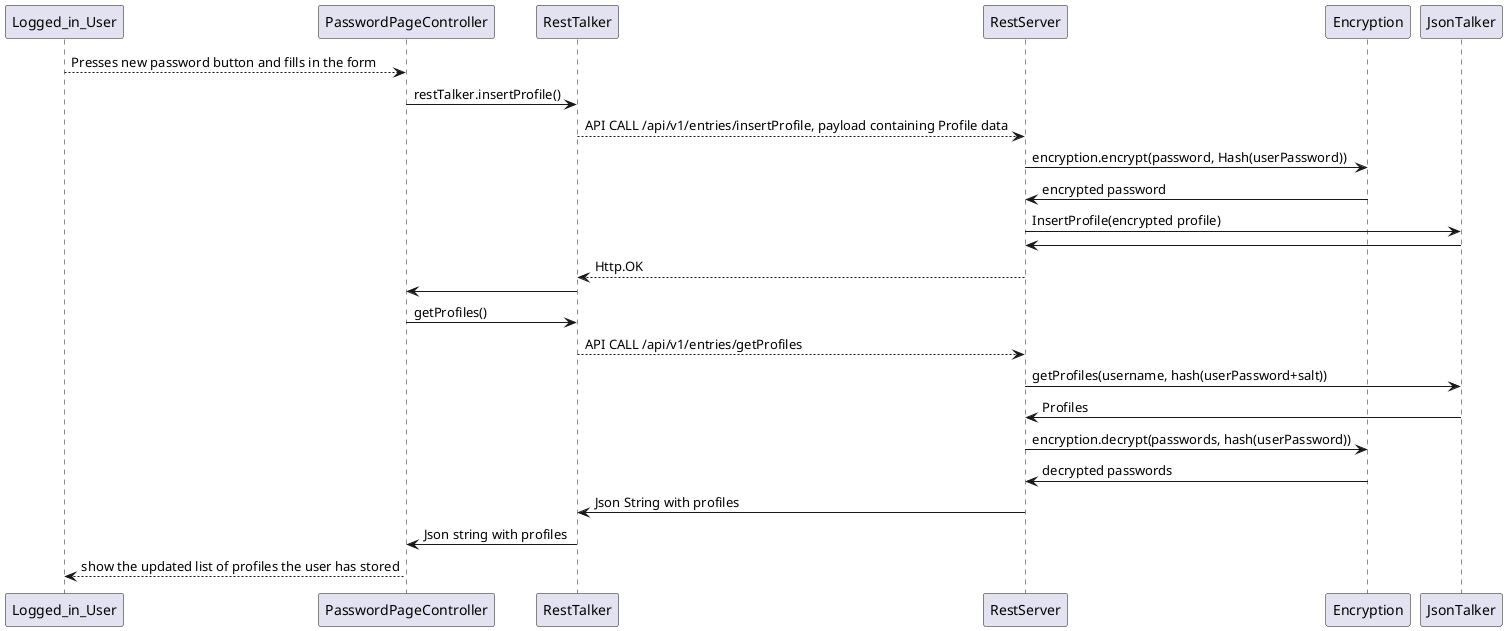 @startuml
Logged_in_User --> PasswordPageController: Presses new password button and fills in the form
PasswordPageController -> RestTalker: restTalker.insertProfile()
RestTalker --> RestServer: API CALL /api/v1/entries/insertProfile, payload containing Profile data
RestServer -> Encryption: encryption.encrypt(password, Hash(userPassword))
Encryption -> RestServer: encrypted password
RestServer -> JsonTalker: InsertProfile(encrypted profile)
JsonTalker -> RestServer
RestServer --> RestTalker: Http.OK
RestTalker -> PasswordPageController
PasswordPageController -> RestTalker: getProfiles()
RestTalker --> RestServer: API CALL /api/v1/entries/getProfiles
RestServer -> JsonTalker: getProfiles(username, hash(userPassword+salt))
JsonTalker -> RestServer: Profiles
RestServer -> Encryption: encryption.decrypt(passwords, hash(userPassword))
Encryption -> RestServer: decrypted passwords
RestServer -> RestTalker: Json String with profiles
RestTalker -> PasswordPageController: Json string with profiles
PasswordPageController --> Logged_in_User: show the updated list of profiles the user has stored
@enduml